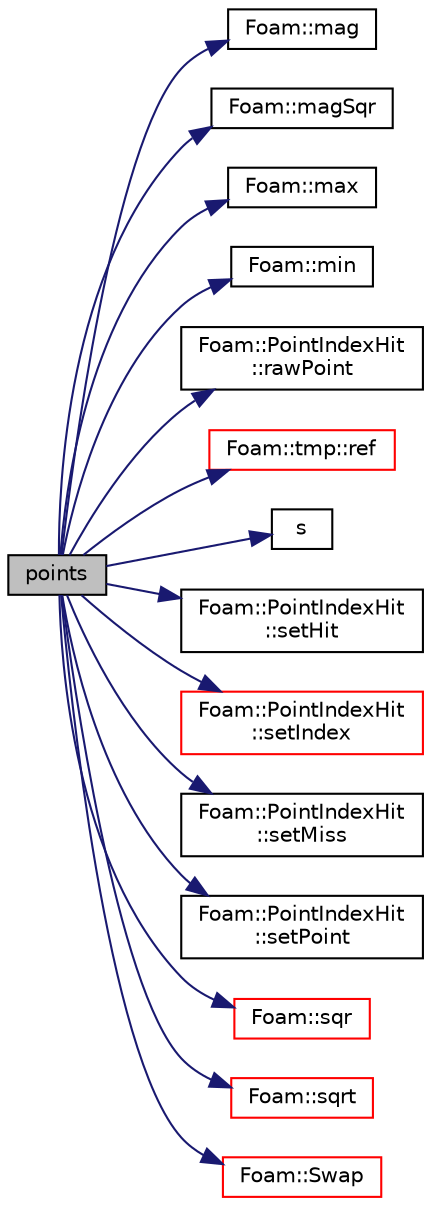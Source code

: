 digraph "points"
{
  bgcolor="transparent";
  edge [fontname="Helvetica",fontsize="10",labelfontname="Helvetica",labelfontsize="10"];
  node [fontname="Helvetica",fontsize="10",shape=record];
  rankdir="LR";
  Node1 [label="points",height=0.2,width=0.4,color="black", fillcolor="grey75", style="filled", fontcolor="black"];
  Node1 -> Node2 [color="midnightblue",fontsize="10",style="solid",fontname="Helvetica"];
  Node2 [label="Foam::mag",height=0.2,width=0.4,color="black",URL="$a10909.html#a929da2a3fdcf3dacbbe0487d3a330dae"];
  Node1 -> Node3 [color="midnightblue",fontsize="10",style="solid",fontname="Helvetica"];
  Node3 [label="Foam::magSqr",height=0.2,width=0.4,color="black",URL="$a10909.html#ae6fff2c6981e6d9618aa5038e69def6e"];
  Node1 -> Node4 [color="midnightblue",fontsize="10",style="solid",fontname="Helvetica"];
  Node4 [label="Foam::max",height=0.2,width=0.4,color="black",URL="$a10909.html#ac993e906cf2774ae77e666bc24e81733"];
  Node1 -> Node5 [color="midnightblue",fontsize="10",style="solid",fontname="Helvetica"];
  Node5 [label="Foam::min",height=0.2,width=0.4,color="black",URL="$a10909.html#a253e112ad2d56d96230ff39ea7f442dc"];
  Node1 -> Node6 [color="midnightblue",fontsize="10",style="solid",fontname="Helvetica"];
  Node6 [label="Foam::PointIndexHit\l::rawPoint",height=0.2,width=0.4,color="black",URL="$a01927.html#a6c68a01f71e2d6a820e0f0e3540aff0f",tooltip="Return point with no checking. "];
  Node1 -> Node7 [color="midnightblue",fontsize="10",style="solid",fontname="Helvetica"];
  Node7 [label="Foam::tmp::ref",height=0.2,width=0.4,color="red",URL="$a02711.html#af16202cc9b8e931206cfceb8d9779bb2",tooltip="Return non-const reference or generate a fatal error. "];
  Node1 -> Node8 [color="midnightblue",fontsize="10",style="solid",fontname="Helvetica"];
  Node8 [label="s",height=0.2,width=0.4,color="black",URL="$a04423.html#a6d6b99210a64ad23792eb7a3b0411c42"];
  Node1 -> Node9 [color="midnightblue",fontsize="10",style="solid",fontname="Helvetica"];
  Node9 [label="Foam::PointIndexHit\l::setHit",height=0.2,width=0.4,color="black",URL="$a01927.html#af857bf9136ee4938a5de88d60b75b706"];
  Node1 -> Node10 [color="midnightblue",fontsize="10",style="solid",fontname="Helvetica"];
  Node10 [label="Foam::PointIndexHit\l::setIndex",height=0.2,width=0.4,color="red",URL="$a01927.html#af1194cc388e0880f1a5d4b21528bbff1"];
  Node1 -> Node11 [color="midnightblue",fontsize="10",style="solid",fontname="Helvetica"];
  Node11 [label="Foam::PointIndexHit\l::setMiss",height=0.2,width=0.4,color="black",URL="$a01927.html#a1e37efa237c2d65dc84234313a6f84c5"];
  Node1 -> Node12 [color="midnightblue",fontsize="10",style="solid",fontname="Helvetica"];
  Node12 [label="Foam::PointIndexHit\l::setPoint",height=0.2,width=0.4,color="black",URL="$a01927.html#a06197856d3e9d1625db3f88c38dc522a"];
  Node1 -> Node13 [color="midnightblue",fontsize="10",style="solid",fontname="Helvetica"];
  Node13 [label="Foam::sqr",height=0.2,width=0.4,color="red",URL="$a10909.html#a277dc11c581d53826ab5090b08f3b17b"];
  Node1 -> Node14 [color="midnightblue",fontsize="10",style="solid",fontname="Helvetica"];
  Node14 [label="Foam::sqrt",height=0.2,width=0.4,color="red",URL="$a10909.html#a8616bd62eebf2342a80222fecb1bda71"];
  Node1 -> Node15 [color="midnightblue",fontsize="10",style="solid",fontname="Helvetica"];
  Node15 [label="Foam::Swap",height=0.2,width=0.4,color="red",URL="$a10909.html#ac6e6a40a7bda559df02d5ab6cc6f7e00"];
}
